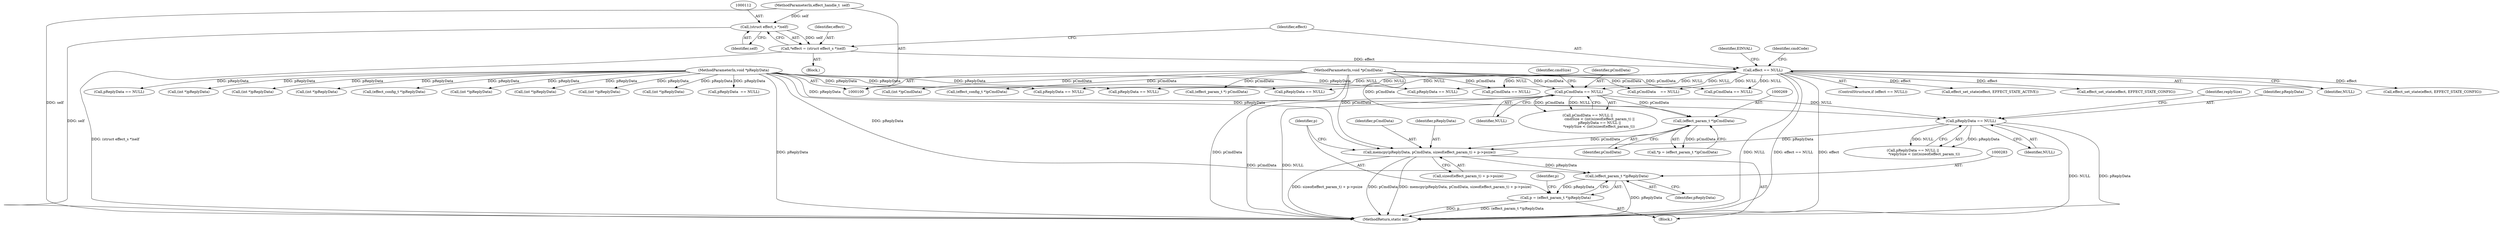 digraph "0_Android_073a80800f341325932c66818ce4302b312909a4_0@API" {
"1000271" [label="(Call,memcpy(pReplyData, pCmdData, sizeof(effect_param_t) + p->psize))"];
"1000249" [label="(Call,pReplyData == NULL)"];
"1000106" [label="(MethodParameterIn,void *pReplyData)"];
"1000238" [label="(Call,pCmdData == NULL)"];
"1000104" [label="(MethodParameterIn,void *pCmdData)"];
"1000115" [label="(Call,effect == NULL)"];
"1000109" [label="(Call,*effect = (struct effect_s *)self)"];
"1000111" [label="(Call,(struct effect_s *)self)"];
"1000101" [label="(MethodParameterIn,effect_handle_t  self)"];
"1000268" [label="(Call,(effect_param_t *)pCmdData)"];
"1000282" [label="(Call,(effect_param_t *)pReplyData)"];
"1000280" [label="(Call,p = (effect_param_t *)pReplyData)"];
"1000210" [label="(Call,pReplyData == NULL)"];
"1000251" [label="(Identifier,NULL)"];
"1000200" [label="(Call,(int *)pReplyData)"];
"1000116" [label="(Identifier,effect)"];
"1000284" [label="(Identifier,pReplyData)"];
"1000273" [label="(Identifier,pCmdData)"];
"1000181" [label="(Call,(effect_config_t *)pCmdData)"];
"1000114" [label="(ControlStructure,if (effect == NULL))"];
"1000249" [label="(Call,pReplyData == NULL)"];
"1000237" [label="(Call,pCmdData == NULL ||\n                     cmdSize < (int)sizeof(effect_param_t) ||\n                     pReplyData == NULL ||\n                    *replySize < (int)sizeof(effect_param_t))"];
"1000370" [label="(Call,effect_set_state(effect, EFFECT_STATE_ACTIVE))"];
"1000107" [label="(Block,)"];
"1000281" [label="(Identifier,p)"];
"1000127" [label="(Call,pReplyData == NULL)"];
"1000228" [label="(Call,(effect_config_t *)pReplyData)"];
"1000324" [label="(Call,(effect_param_t *) pCmdData)"];
"1000342" [label="(Call,(int *)pReplyData)"];
"1000149" [label="(Call,pCmdData    == NULL)"];
"1000406" [label="(Call,pCmdData == NULL)"];
"1000351" [label="(Call,pReplyData == NULL)"];
"1000377" [label="(Call,pReplyData == NULL)"];
"1000474" [label="(MethodReturn,static int)"];
"1000393" [label="(Call,(int *)pReplyData)"];
"1000110" [label="(Identifier,effect)"];
"1000274" [label="(Call,sizeof(effect_param_t) + p->psize)"];
"1000187" [label="(Call,(int *)pReplyData)"];
"1000296" [label="(Call,pCmdData == NULL)"];
"1000106" [label="(MethodParameterIn,void *pReplyData)"];
"1000120" [label="(Identifier,EINVAL)"];
"1000396" [label="(Call,effect_set_state(effect, EFFECT_STATE_CONFIG))"];
"1000140" [label="(Call,(int *)pReplyData)"];
"1000271" [label="(Call,memcpy(pReplyData, pCmdData, sizeof(effect_param_t) + p->psize))"];
"1000158" [label="(Call,pReplyData  == NULL)"];
"1000287" [label="(Identifier,p)"];
"1000280" [label="(Call,p = (effect_param_t *)pReplyData)"];
"1000248" [label="(Call,pReplyData == NULL ||\n                    *replySize < (int)sizeof(effect_param_t))"];
"1000113" [label="(Identifier,self)"];
"1000235" [label="(Block,)"];
"1000101" [label="(MethodParameterIn,effect_handle_t  self)"];
"1000117" [label="(Identifier,NULL)"];
"1000464" [label="(Call,(int *)pCmdData)"];
"1000243" [label="(Identifier,cmdSize)"];
"1000122" [label="(Identifier,cmdCode)"];
"1000203" [label="(Call,effect_set_state(effect, EFFECT_STATE_CONFIG))"];
"1000307" [label="(Call,pReplyData == NULL)"];
"1000109" [label="(Call,*effect = (struct effect_s *)self)"];
"1000254" [label="(Identifier,replySize)"];
"1000272" [label="(Identifier,pReplyData)"];
"1000268" [label="(Call,(effect_param_t *)pCmdData)"];
"1000174" [label="(Call,(int *)pReplyData)"];
"1000367" [label="(Call,(int *)pReplyData)"];
"1000238" [label="(Call,pCmdData == NULL)"];
"1000266" [label="(Call,*p = (effect_param_t *)pCmdData)"];
"1000240" [label="(Identifier,NULL)"];
"1000104" [label="(MethodParameterIn,void *pCmdData)"];
"1000115" [label="(Call,effect == NULL)"];
"1000111" [label="(Call,(struct effect_s *)self)"];
"1000239" [label="(Identifier,pCmdData)"];
"1000250" [label="(Identifier,pReplyData)"];
"1000270" [label="(Identifier,pCmdData)"];
"1000282" [label="(Call,(effect_param_t *)pReplyData)"];
"1000271" -> "1000235"  [label="AST: "];
"1000271" -> "1000274"  [label="CFG: "];
"1000272" -> "1000271"  [label="AST: "];
"1000273" -> "1000271"  [label="AST: "];
"1000274" -> "1000271"  [label="AST: "];
"1000281" -> "1000271"  [label="CFG: "];
"1000271" -> "1000474"  [label="DDG: sizeof(effect_param_t) + p->psize"];
"1000271" -> "1000474"  [label="DDG: pCmdData"];
"1000271" -> "1000474"  [label="DDG: memcpy(pReplyData, pCmdData, sizeof(effect_param_t) + p->psize)"];
"1000249" -> "1000271"  [label="DDG: pReplyData"];
"1000106" -> "1000271"  [label="DDG: pReplyData"];
"1000268" -> "1000271"  [label="DDG: pCmdData"];
"1000104" -> "1000271"  [label="DDG: pCmdData"];
"1000271" -> "1000282"  [label="DDG: pReplyData"];
"1000249" -> "1000248"  [label="AST: "];
"1000249" -> "1000251"  [label="CFG: "];
"1000250" -> "1000249"  [label="AST: "];
"1000251" -> "1000249"  [label="AST: "];
"1000254" -> "1000249"  [label="CFG: "];
"1000248" -> "1000249"  [label="CFG: "];
"1000249" -> "1000474"  [label="DDG: NULL"];
"1000249" -> "1000474"  [label="DDG: pReplyData"];
"1000249" -> "1000248"  [label="DDG: pReplyData"];
"1000249" -> "1000248"  [label="DDG: NULL"];
"1000106" -> "1000249"  [label="DDG: pReplyData"];
"1000238" -> "1000249"  [label="DDG: NULL"];
"1000106" -> "1000100"  [label="AST: "];
"1000106" -> "1000474"  [label="DDG: pReplyData"];
"1000106" -> "1000127"  [label="DDG: pReplyData"];
"1000106" -> "1000140"  [label="DDG: pReplyData"];
"1000106" -> "1000158"  [label="DDG: pReplyData"];
"1000106" -> "1000174"  [label="DDG: pReplyData"];
"1000106" -> "1000187"  [label="DDG: pReplyData"];
"1000106" -> "1000200"  [label="DDG: pReplyData"];
"1000106" -> "1000210"  [label="DDG: pReplyData"];
"1000106" -> "1000228"  [label="DDG: pReplyData"];
"1000106" -> "1000282"  [label="DDG: pReplyData"];
"1000106" -> "1000307"  [label="DDG: pReplyData"];
"1000106" -> "1000342"  [label="DDG: pReplyData"];
"1000106" -> "1000351"  [label="DDG: pReplyData"];
"1000106" -> "1000367"  [label="DDG: pReplyData"];
"1000106" -> "1000377"  [label="DDG: pReplyData"];
"1000106" -> "1000393"  [label="DDG: pReplyData"];
"1000238" -> "1000237"  [label="AST: "];
"1000238" -> "1000240"  [label="CFG: "];
"1000239" -> "1000238"  [label="AST: "];
"1000240" -> "1000238"  [label="AST: "];
"1000243" -> "1000238"  [label="CFG: "];
"1000237" -> "1000238"  [label="CFG: "];
"1000238" -> "1000474"  [label="DDG: pCmdData"];
"1000238" -> "1000474"  [label="DDG: NULL"];
"1000238" -> "1000237"  [label="DDG: pCmdData"];
"1000238" -> "1000237"  [label="DDG: NULL"];
"1000104" -> "1000238"  [label="DDG: pCmdData"];
"1000115" -> "1000238"  [label="DDG: NULL"];
"1000238" -> "1000268"  [label="DDG: pCmdData"];
"1000104" -> "1000100"  [label="AST: "];
"1000104" -> "1000474"  [label="DDG: pCmdData"];
"1000104" -> "1000149"  [label="DDG: pCmdData"];
"1000104" -> "1000181"  [label="DDG: pCmdData"];
"1000104" -> "1000268"  [label="DDG: pCmdData"];
"1000104" -> "1000296"  [label="DDG: pCmdData"];
"1000104" -> "1000324"  [label="DDG: pCmdData"];
"1000104" -> "1000406"  [label="DDG: pCmdData"];
"1000104" -> "1000464"  [label="DDG: pCmdData"];
"1000115" -> "1000114"  [label="AST: "];
"1000115" -> "1000117"  [label="CFG: "];
"1000116" -> "1000115"  [label="AST: "];
"1000117" -> "1000115"  [label="AST: "];
"1000120" -> "1000115"  [label="CFG: "];
"1000122" -> "1000115"  [label="CFG: "];
"1000115" -> "1000474"  [label="DDG: NULL"];
"1000115" -> "1000474"  [label="DDG: effect == NULL"];
"1000115" -> "1000474"  [label="DDG: effect"];
"1000109" -> "1000115"  [label="DDG: effect"];
"1000115" -> "1000127"  [label="DDG: NULL"];
"1000115" -> "1000149"  [label="DDG: NULL"];
"1000115" -> "1000203"  [label="DDG: effect"];
"1000115" -> "1000210"  [label="DDG: NULL"];
"1000115" -> "1000296"  [label="DDG: NULL"];
"1000115" -> "1000351"  [label="DDG: NULL"];
"1000115" -> "1000370"  [label="DDG: effect"];
"1000115" -> "1000377"  [label="DDG: NULL"];
"1000115" -> "1000396"  [label="DDG: effect"];
"1000115" -> "1000406"  [label="DDG: NULL"];
"1000109" -> "1000107"  [label="AST: "];
"1000109" -> "1000111"  [label="CFG: "];
"1000110" -> "1000109"  [label="AST: "];
"1000111" -> "1000109"  [label="AST: "];
"1000116" -> "1000109"  [label="CFG: "];
"1000109" -> "1000474"  [label="DDG: (struct effect_s *)self"];
"1000111" -> "1000109"  [label="DDG: self"];
"1000111" -> "1000113"  [label="CFG: "];
"1000112" -> "1000111"  [label="AST: "];
"1000113" -> "1000111"  [label="AST: "];
"1000111" -> "1000474"  [label="DDG: self"];
"1000101" -> "1000111"  [label="DDG: self"];
"1000101" -> "1000100"  [label="AST: "];
"1000101" -> "1000474"  [label="DDG: self"];
"1000268" -> "1000266"  [label="AST: "];
"1000268" -> "1000270"  [label="CFG: "];
"1000269" -> "1000268"  [label="AST: "];
"1000270" -> "1000268"  [label="AST: "];
"1000266" -> "1000268"  [label="CFG: "];
"1000268" -> "1000266"  [label="DDG: pCmdData"];
"1000282" -> "1000280"  [label="AST: "];
"1000282" -> "1000284"  [label="CFG: "];
"1000283" -> "1000282"  [label="AST: "];
"1000284" -> "1000282"  [label="AST: "];
"1000280" -> "1000282"  [label="CFG: "];
"1000282" -> "1000474"  [label="DDG: pReplyData"];
"1000282" -> "1000280"  [label="DDG: pReplyData"];
"1000280" -> "1000235"  [label="AST: "];
"1000281" -> "1000280"  [label="AST: "];
"1000287" -> "1000280"  [label="CFG: "];
"1000280" -> "1000474"  [label="DDG: (effect_param_t *)pReplyData"];
"1000280" -> "1000474"  [label="DDG: p"];
}
